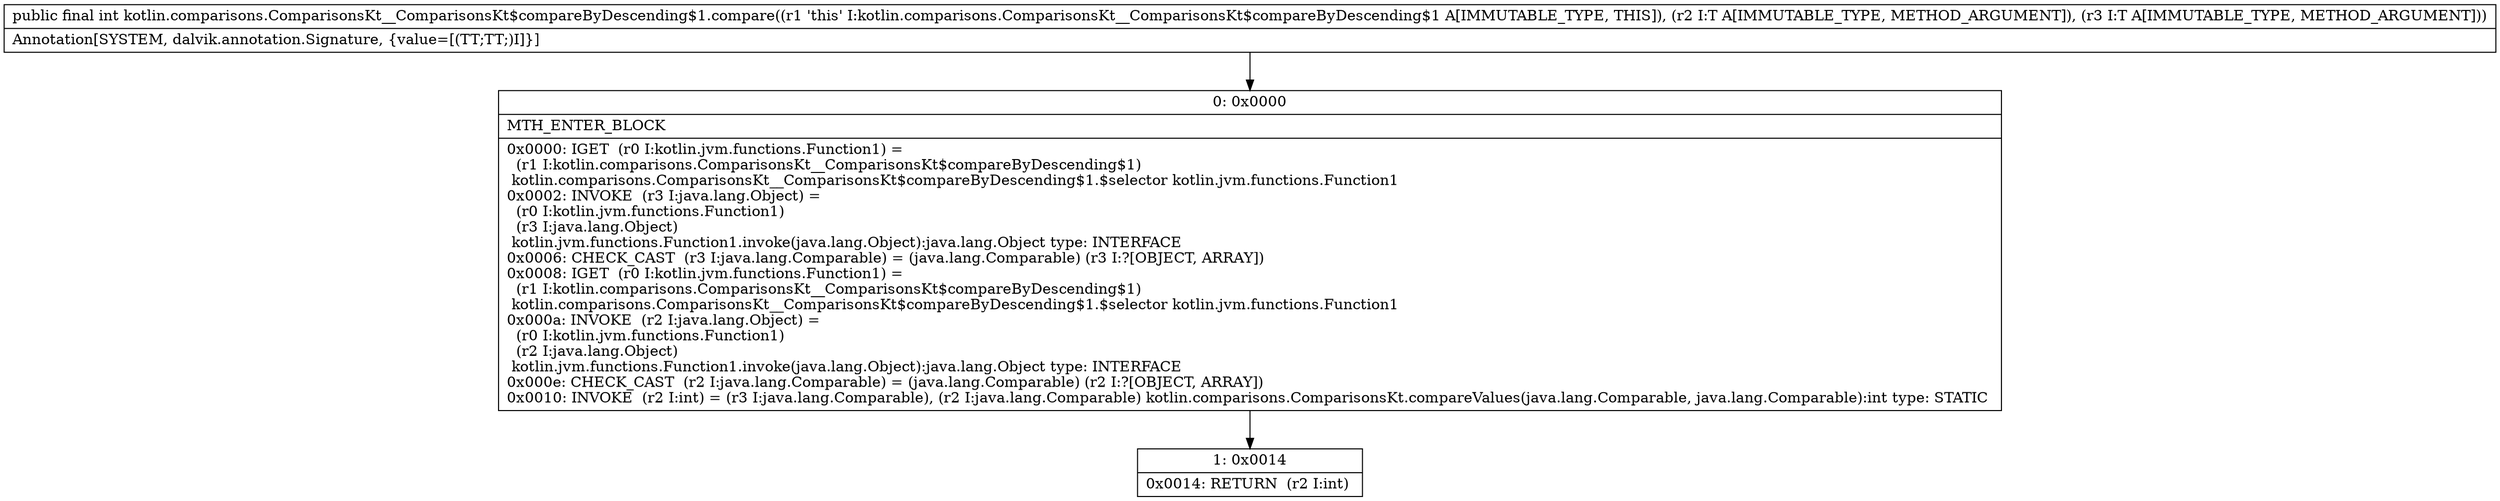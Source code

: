 digraph "CFG forkotlin.comparisons.ComparisonsKt__ComparisonsKt$compareByDescending$1.compare(Ljava\/lang\/Object;Ljava\/lang\/Object;)I" {
Node_0 [shape=record,label="{0\:\ 0x0000|MTH_ENTER_BLOCK\l|0x0000: IGET  (r0 I:kotlin.jvm.functions.Function1) = \l  (r1 I:kotlin.comparisons.ComparisonsKt__ComparisonsKt$compareByDescending$1)\l kotlin.comparisons.ComparisonsKt__ComparisonsKt$compareByDescending$1.$selector kotlin.jvm.functions.Function1 \l0x0002: INVOKE  (r3 I:java.lang.Object) = \l  (r0 I:kotlin.jvm.functions.Function1)\l  (r3 I:java.lang.Object)\l kotlin.jvm.functions.Function1.invoke(java.lang.Object):java.lang.Object type: INTERFACE \l0x0006: CHECK_CAST  (r3 I:java.lang.Comparable) = (java.lang.Comparable) (r3 I:?[OBJECT, ARRAY]) \l0x0008: IGET  (r0 I:kotlin.jvm.functions.Function1) = \l  (r1 I:kotlin.comparisons.ComparisonsKt__ComparisonsKt$compareByDescending$1)\l kotlin.comparisons.ComparisonsKt__ComparisonsKt$compareByDescending$1.$selector kotlin.jvm.functions.Function1 \l0x000a: INVOKE  (r2 I:java.lang.Object) = \l  (r0 I:kotlin.jvm.functions.Function1)\l  (r2 I:java.lang.Object)\l kotlin.jvm.functions.Function1.invoke(java.lang.Object):java.lang.Object type: INTERFACE \l0x000e: CHECK_CAST  (r2 I:java.lang.Comparable) = (java.lang.Comparable) (r2 I:?[OBJECT, ARRAY]) \l0x0010: INVOKE  (r2 I:int) = (r3 I:java.lang.Comparable), (r2 I:java.lang.Comparable) kotlin.comparisons.ComparisonsKt.compareValues(java.lang.Comparable, java.lang.Comparable):int type: STATIC \l}"];
Node_1 [shape=record,label="{1\:\ 0x0014|0x0014: RETURN  (r2 I:int) \l}"];
MethodNode[shape=record,label="{public final int kotlin.comparisons.ComparisonsKt__ComparisonsKt$compareByDescending$1.compare((r1 'this' I:kotlin.comparisons.ComparisonsKt__ComparisonsKt$compareByDescending$1 A[IMMUTABLE_TYPE, THIS]), (r2 I:T A[IMMUTABLE_TYPE, METHOD_ARGUMENT]), (r3 I:T A[IMMUTABLE_TYPE, METHOD_ARGUMENT]))  | Annotation[SYSTEM, dalvik.annotation.Signature, \{value=[(TT;TT;)I]\}]\l}"];
MethodNode -> Node_0;
Node_0 -> Node_1;
}

